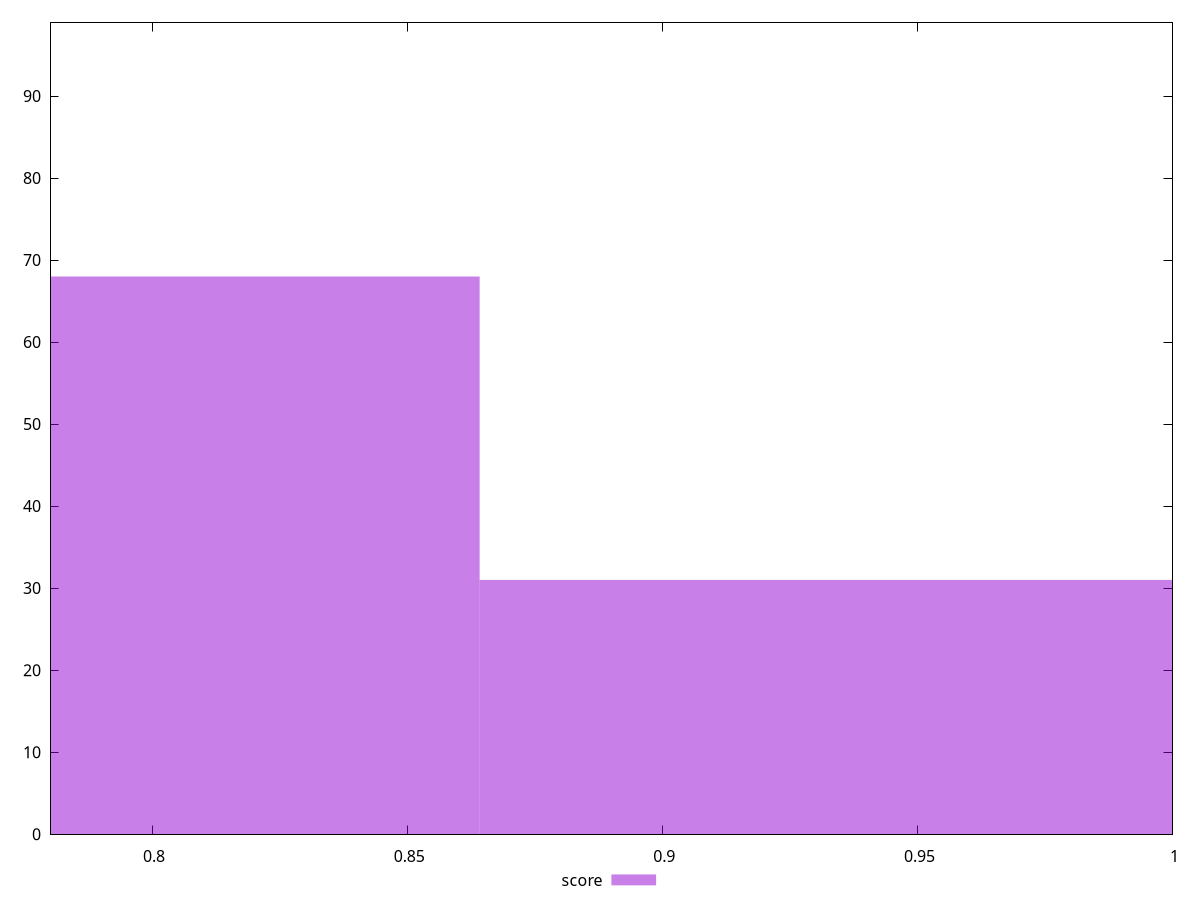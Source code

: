 reset

$score <<EOF
0.7681841106245139 68
0.9602301382806423 31
EOF

set key outside below
set boxwidth 0.19204602765612847
set xrange [0.78:1]
set yrange [0:99]
set trange [0:99]
set style fill transparent solid 0.5 noborder
set terminal svg size 640, 490 enhanced background rgb 'white'
set output "report/report_00029_2021-02-24T13-36-40.390Z/cumulative-layout-shift/samples/card/score/histogram.svg"

plot $score title "score" with boxes

reset
